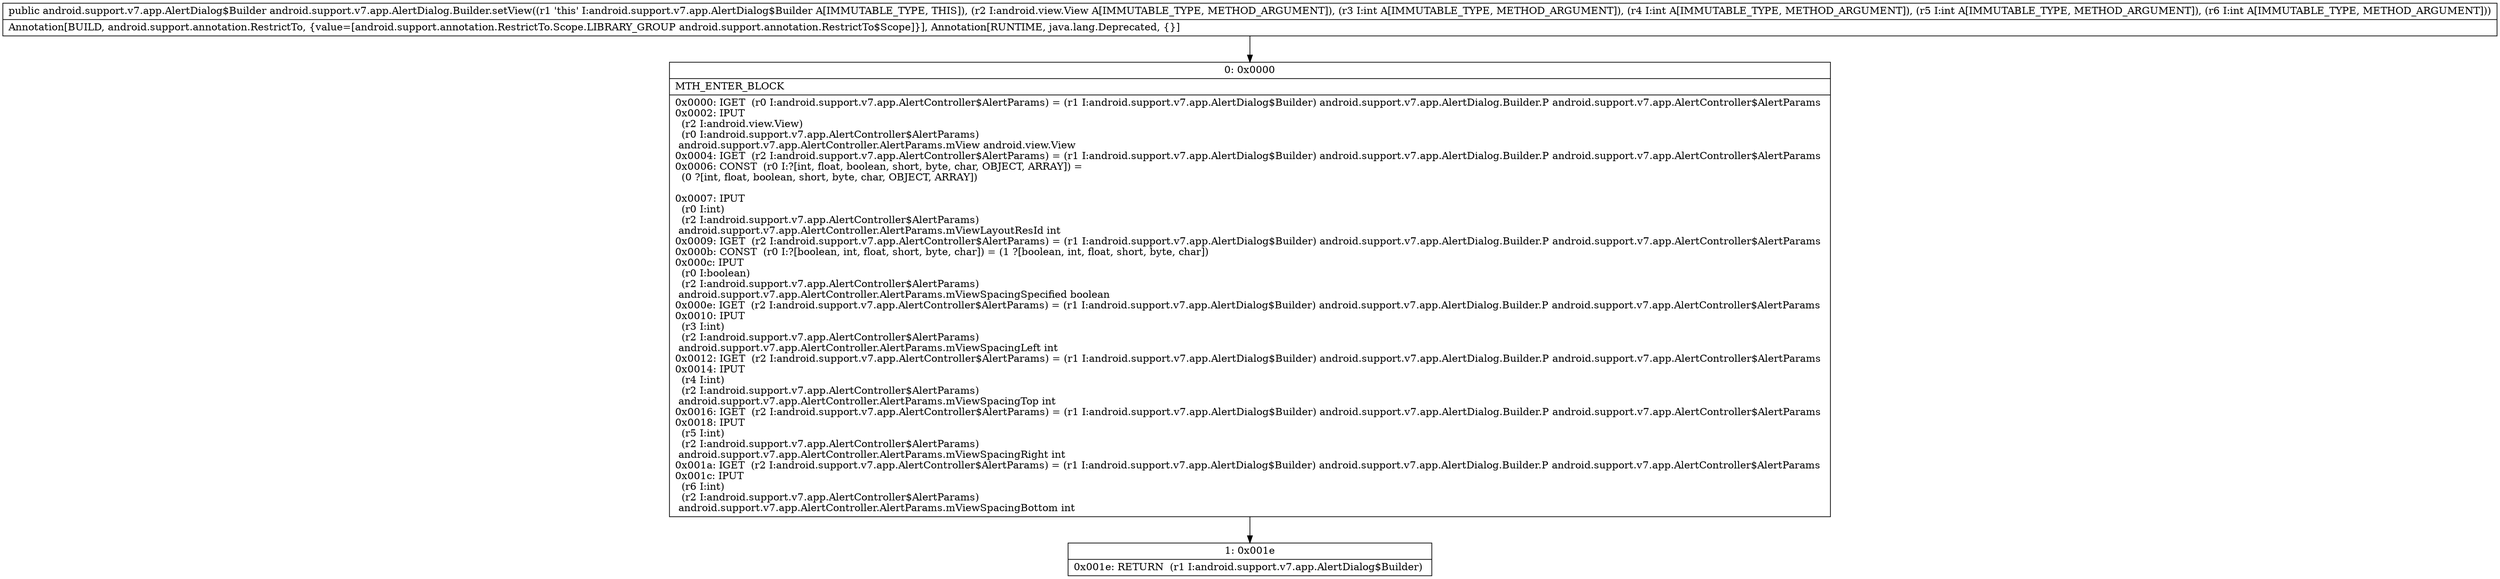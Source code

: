 digraph "CFG forandroid.support.v7.app.AlertDialog.Builder.setView(Landroid\/view\/View;IIII)Landroid\/support\/v7\/app\/AlertDialog$Builder;" {
Node_0 [shape=record,label="{0\:\ 0x0000|MTH_ENTER_BLOCK\l|0x0000: IGET  (r0 I:android.support.v7.app.AlertController$AlertParams) = (r1 I:android.support.v7.app.AlertDialog$Builder) android.support.v7.app.AlertDialog.Builder.P android.support.v7.app.AlertController$AlertParams \l0x0002: IPUT  \l  (r2 I:android.view.View)\l  (r0 I:android.support.v7.app.AlertController$AlertParams)\l android.support.v7.app.AlertController.AlertParams.mView android.view.View \l0x0004: IGET  (r2 I:android.support.v7.app.AlertController$AlertParams) = (r1 I:android.support.v7.app.AlertDialog$Builder) android.support.v7.app.AlertDialog.Builder.P android.support.v7.app.AlertController$AlertParams \l0x0006: CONST  (r0 I:?[int, float, boolean, short, byte, char, OBJECT, ARRAY]) = \l  (0 ?[int, float, boolean, short, byte, char, OBJECT, ARRAY])\l \l0x0007: IPUT  \l  (r0 I:int)\l  (r2 I:android.support.v7.app.AlertController$AlertParams)\l android.support.v7.app.AlertController.AlertParams.mViewLayoutResId int \l0x0009: IGET  (r2 I:android.support.v7.app.AlertController$AlertParams) = (r1 I:android.support.v7.app.AlertDialog$Builder) android.support.v7.app.AlertDialog.Builder.P android.support.v7.app.AlertController$AlertParams \l0x000b: CONST  (r0 I:?[boolean, int, float, short, byte, char]) = (1 ?[boolean, int, float, short, byte, char]) \l0x000c: IPUT  \l  (r0 I:boolean)\l  (r2 I:android.support.v7.app.AlertController$AlertParams)\l android.support.v7.app.AlertController.AlertParams.mViewSpacingSpecified boolean \l0x000e: IGET  (r2 I:android.support.v7.app.AlertController$AlertParams) = (r1 I:android.support.v7.app.AlertDialog$Builder) android.support.v7.app.AlertDialog.Builder.P android.support.v7.app.AlertController$AlertParams \l0x0010: IPUT  \l  (r3 I:int)\l  (r2 I:android.support.v7.app.AlertController$AlertParams)\l android.support.v7.app.AlertController.AlertParams.mViewSpacingLeft int \l0x0012: IGET  (r2 I:android.support.v7.app.AlertController$AlertParams) = (r1 I:android.support.v7.app.AlertDialog$Builder) android.support.v7.app.AlertDialog.Builder.P android.support.v7.app.AlertController$AlertParams \l0x0014: IPUT  \l  (r4 I:int)\l  (r2 I:android.support.v7.app.AlertController$AlertParams)\l android.support.v7.app.AlertController.AlertParams.mViewSpacingTop int \l0x0016: IGET  (r2 I:android.support.v7.app.AlertController$AlertParams) = (r1 I:android.support.v7.app.AlertDialog$Builder) android.support.v7.app.AlertDialog.Builder.P android.support.v7.app.AlertController$AlertParams \l0x0018: IPUT  \l  (r5 I:int)\l  (r2 I:android.support.v7.app.AlertController$AlertParams)\l android.support.v7.app.AlertController.AlertParams.mViewSpacingRight int \l0x001a: IGET  (r2 I:android.support.v7.app.AlertController$AlertParams) = (r1 I:android.support.v7.app.AlertDialog$Builder) android.support.v7.app.AlertDialog.Builder.P android.support.v7.app.AlertController$AlertParams \l0x001c: IPUT  \l  (r6 I:int)\l  (r2 I:android.support.v7.app.AlertController$AlertParams)\l android.support.v7.app.AlertController.AlertParams.mViewSpacingBottom int \l}"];
Node_1 [shape=record,label="{1\:\ 0x001e|0x001e: RETURN  (r1 I:android.support.v7.app.AlertDialog$Builder) \l}"];
MethodNode[shape=record,label="{public android.support.v7.app.AlertDialog$Builder android.support.v7.app.AlertDialog.Builder.setView((r1 'this' I:android.support.v7.app.AlertDialog$Builder A[IMMUTABLE_TYPE, THIS]), (r2 I:android.view.View A[IMMUTABLE_TYPE, METHOD_ARGUMENT]), (r3 I:int A[IMMUTABLE_TYPE, METHOD_ARGUMENT]), (r4 I:int A[IMMUTABLE_TYPE, METHOD_ARGUMENT]), (r5 I:int A[IMMUTABLE_TYPE, METHOD_ARGUMENT]), (r6 I:int A[IMMUTABLE_TYPE, METHOD_ARGUMENT]))  | Annotation[BUILD, android.support.annotation.RestrictTo, \{value=[android.support.annotation.RestrictTo.Scope.LIBRARY_GROUP android.support.annotation.RestrictTo$Scope]\}], Annotation[RUNTIME, java.lang.Deprecated, \{\}]\l}"];
MethodNode -> Node_0;
Node_0 -> Node_1;
}

